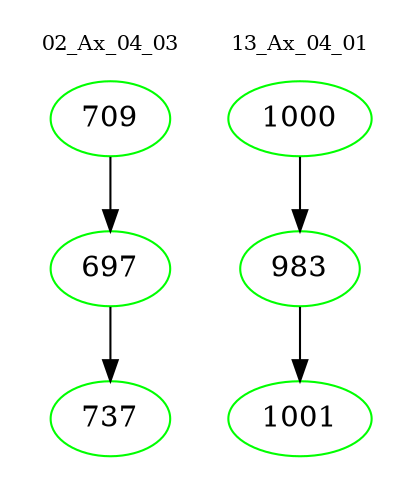 digraph{
subgraph cluster_0 {
color = white
label = "02_Ax_04_03";
fontsize=10;
T0_709 [label="709", color="green"]
T0_709 -> T0_697 [color="black"]
T0_697 [label="697", color="green"]
T0_697 -> T0_737 [color="black"]
T0_737 [label="737", color="green"]
}
subgraph cluster_1 {
color = white
label = "13_Ax_04_01";
fontsize=10;
T1_1000 [label="1000", color="green"]
T1_1000 -> T1_983 [color="black"]
T1_983 [label="983", color="green"]
T1_983 -> T1_1001 [color="black"]
T1_1001 [label="1001", color="green"]
}
}
